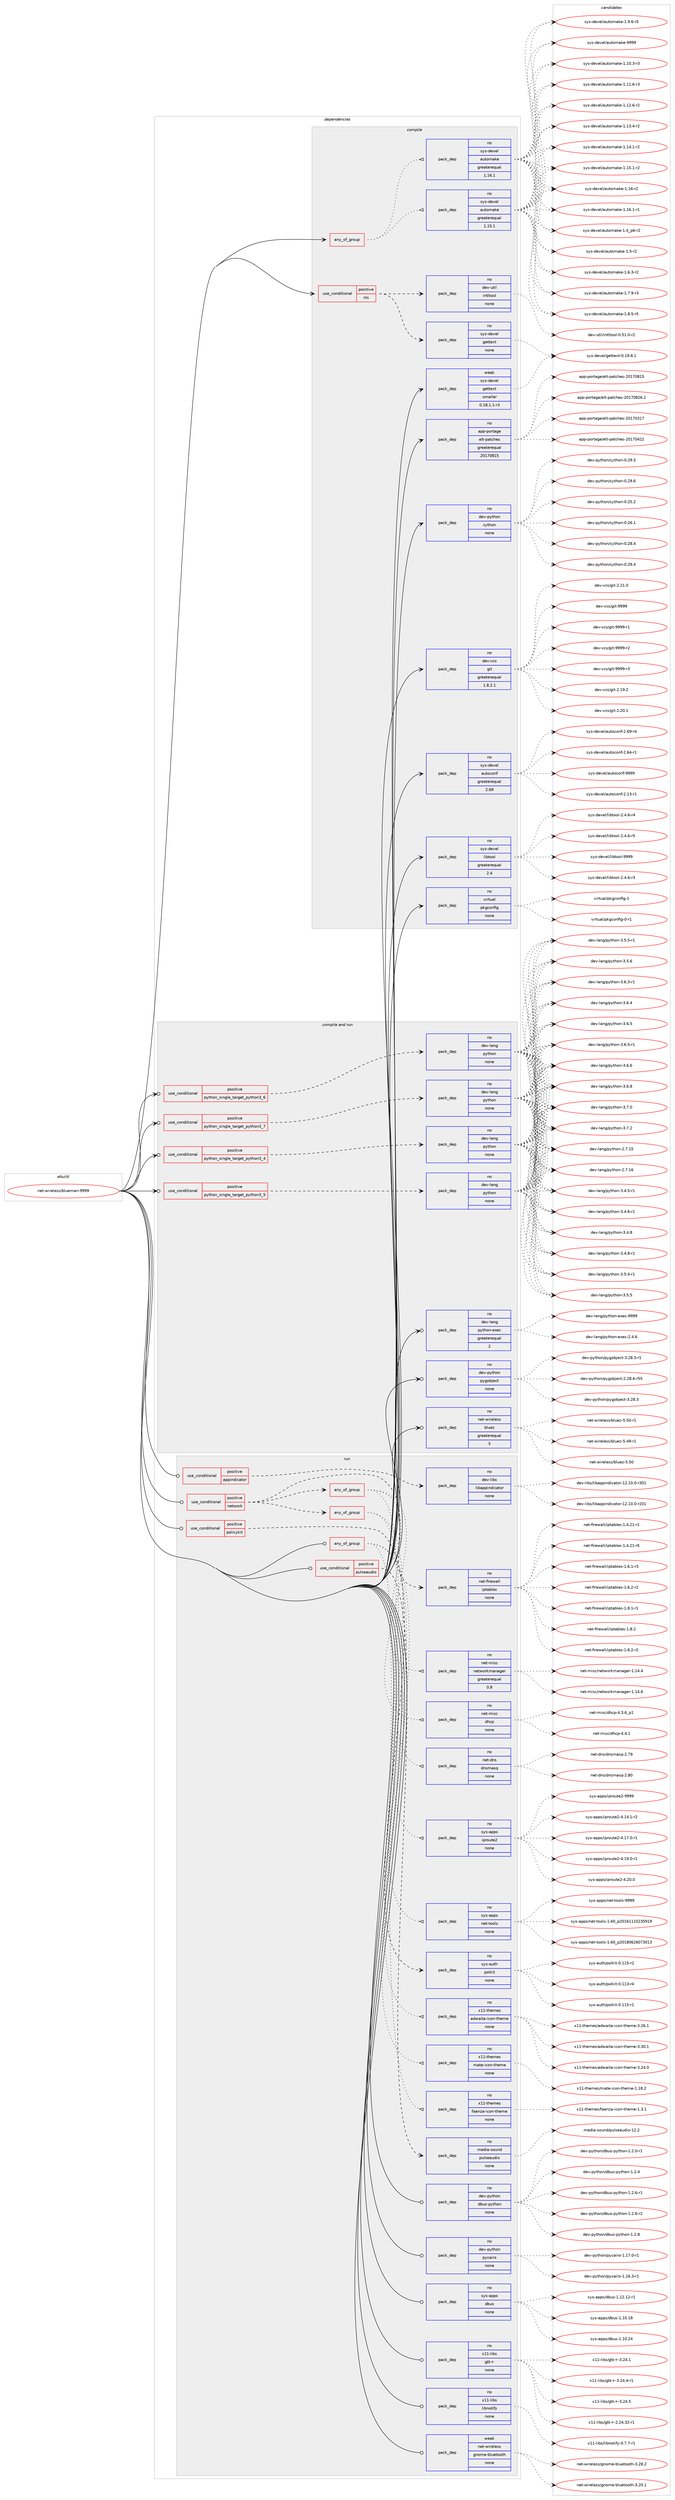 digraph prolog {

# *************
# Graph options
# *************

newrank=true;
concentrate=true;
compound=true;
graph [rankdir=LR,fontname=Helvetica,fontsize=10,ranksep=1.5];#, ranksep=2.5, nodesep=0.2];
edge  [arrowhead=vee];
node  [fontname=Helvetica,fontsize=10];

# **********
# The ebuild
# **********

subgraph cluster_leftcol {
color=gray;
rank=same;
label=<<i>ebuild</i>>;
id [label="net-wireless/blueman-9999", color=red, width=4, href="../net-wireless/blueman-9999.svg"];
}

# ****************
# The dependencies
# ****************

subgraph cluster_midcol {
color=gray;
label=<<i>dependencies</i>>;
subgraph cluster_compile {
fillcolor="#eeeeee";
style=filled;
label=<<i>compile</i>>;
subgraph any26648 {
dependency1679705 [label=<<TABLE BORDER="0" CELLBORDER="1" CELLSPACING="0" CELLPADDING="4"><TR><TD CELLPADDING="10">any_of_group</TD></TR></TABLE>>, shape=none, color=red];subgraph pack1201093 {
dependency1679706 [label=<<TABLE BORDER="0" CELLBORDER="1" CELLSPACING="0" CELLPADDING="4" WIDTH="220"><TR><TD ROWSPAN="6" CELLPADDING="30">pack_dep</TD></TR><TR><TD WIDTH="110">no</TD></TR><TR><TD>sys-devel</TD></TR><TR><TD>automake</TD></TR><TR><TD>greaterequal</TD></TR><TR><TD>1.16.1</TD></TR></TABLE>>, shape=none, color=blue];
}
dependency1679705:e -> dependency1679706:w [weight=20,style="dotted",arrowhead="oinv"];
subgraph pack1201094 {
dependency1679707 [label=<<TABLE BORDER="0" CELLBORDER="1" CELLSPACING="0" CELLPADDING="4" WIDTH="220"><TR><TD ROWSPAN="6" CELLPADDING="30">pack_dep</TD></TR><TR><TD WIDTH="110">no</TD></TR><TR><TD>sys-devel</TD></TR><TR><TD>automake</TD></TR><TR><TD>greaterequal</TD></TR><TR><TD>1.15.1</TD></TR></TABLE>>, shape=none, color=blue];
}
dependency1679705:e -> dependency1679707:w [weight=20,style="dotted",arrowhead="oinv"];
}
id:e -> dependency1679705:w [weight=20,style="solid",arrowhead="vee"];
subgraph cond451125 {
dependency1679708 [label=<<TABLE BORDER="0" CELLBORDER="1" CELLSPACING="0" CELLPADDING="4"><TR><TD ROWSPAN="3" CELLPADDING="10">use_conditional</TD></TR><TR><TD>positive</TD></TR><TR><TD>nls</TD></TR></TABLE>>, shape=none, color=red];
subgraph pack1201095 {
dependency1679709 [label=<<TABLE BORDER="0" CELLBORDER="1" CELLSPACING="0" CELLPADDING="4" WIDTH="220"><TR><TD ROWSPAN="6" CELLPADDING="30">pack_dep</TD></TR><TR><TD WIDTH="110">no</TD></TR><TR><TD>dev-util</TD></TR><TR><TD>intltool</TD></TR><TR><TD>none</TD></TR><TR><TD></TD></TR></TABLE>>, shape=none, color=blue];
}
dependency1679708:e -> dependency1679709:w [weight=20,style="dashed",arrowhead="vee"];
subgraph pack1201096 {
dependency1679710 [label=<<TABLE BORDER="0" CELLBORDER="1" CELLSPACING="0" CELLPADDING="4" WIDTH="220"><TR><TD ROWSPAN="6" CELLPADDING="30">pack_dep</TD></TR><TR><TD WIDTH="110">no</TD></TR><TR><TD>sys-devel</TD></TR><TR><TD>gettext</TD></TR><TR><TD>none</TD></TR><TR><TD></TD></TR></TABLE>>, shape=none, color=blue];
}
dependency1679708:e -> dependency1679710:w [weight=20,style="dashed",arrowhead="vee"];
}
id:e -> dependency1679708:w [weight=20,style="solid",arrowhead="vee"];
subgraph pack1201097 {
dependency1679711 [label=<<TABLE BORDER="0" CELLBORDER="1" CELLSPACING="0" CELLPADDING="4" WIDTH="220"><TR><TD ROWSPAN="6" CELLPADDING="30">pack_dep</TD></TR><TR><TD WIDTH="110">no</TD></TR><TR><TD>app-portage</TD></TR><TR><TD>elt-patches</TD></TR><TR><TD>greaterequal</TD></TR><TR><TD>20170815</TD></TR></TABLE>>, shape=none, color=blue];
}
id:e -> dependency1679711:w [weight=20,style="solid",arrowhead="vee"];
subgraph pack1201098 {
dependency1679712 [label=<<TABLE BORDER="0" CELLBORDER="1" CELLSPACING="0" CELLPADDING="4" WIDTH="220"><TR><TD ROWSPAN="6" CELLPADDING="30">pack_dep</TD></TR><TR><TD WIDTH="110">no</TD></TR><TR><TD>dev-python</TD></TR><TR><TD>cython</TD></TR><TR><TD>none</TD></TR><TR><TD></TD></TR></TABLE>>, shape=none, color=blue];
}
id:e -> dependency1679712:w [weight=20,style="solid",arrowhead="vee"];
subgraph pack1201099 {
dependency1679713 [label=<<TABLE BORDER="0" CELLBORDER="1" CELLSPACING="0" CELLPADDING="4" WIDTH="220"><TR><TD ROWSPAN="6" CELLPADDING="30">pack_dep</TD></TR><TR><TD WIDTH="110">no</TD></TR><TR><TD>dev-vcs</TD></TR><TR><TD>git</TD></TR><TR><TD>greaterequal</TD></TR><TR><TD>1.8.2.1</TD></TR></TABLE>>, shape=none, color=blue];
}
id:e -> dependency1679713:w [weight=20,style="solid",arrowhead="vee"];
subgraph pack1201100 {
dependency1679714 [label=<<TABLE BORDER="0" CELLBORDER="1" CELLSPACING="0" CELLPADDING="4" WIDTH="220"><TR><TD ROWSPAN="6" CELLPADDING="30">pack_dep</TD></TR><TR><TD WIDTH="110">no</TD></TR><TR><TD>sys-devel</TD></TR><TR><TD>autoconf</TD></TR><TR><TD>greaterequal</TD></TR><TR><TD>2.69</TD></TR></TABLE>>, shape=none, color=blue];
}
id:e -> dependency1679714:w [weight=20,style="solid",arrowhead="vee"];
subgraph pack1201101 {
dependency1679715 [label=<<TABLE BORDER="0" CELLBORDER="1" CELLSPACING="0" CELLPADDING="4" WIDTH="220"><TR><TD ROWSPAN="6" CELLPADDING="30">pack_dep</TD></TR><TR><TD WIDTH="110">no</TD></TR><TR><TD>sys-devel</TD></TR><TR><TD>libtool</TD></TR><TR><TD>greaterequal</TD></TR><TR><TD>2.4</TD></TR></TABLE>>, shape=none, color=blue];
}
id:e -> dependency1679715:w [weight=20,style="solid",arrowhead="vee"];
subgraph pack1201102 {
dependency1679716 [label=<<TABLE BORDER="0" CELLBORDER="1" CELLSPACING="0" CELLPADDING="4" WIDTH="220"><TR><TD ROWSPAN="6" CELLPADDING="30">pack_dep</TD></TR><TR><TD WIDTH="110">no</TD></TR><TR><TD>virtual</TD></TR><TR><TD>pkgconfig</TD></TR><TR><TD>none</TD></TR><TR><TD></TD></TR></TABLE>>, shape=none, color=blue];
}
id:e -> dependency1679716:w [weight=20,style="solid",arrowhead="vee"];
subgraph pack1201103 {
dependency1679717 [label=<<TABLE BORDER="0" CELLBORDER="1" CELLSPACING="0" CELLPADDING="4" WIDTH="220"><TR><TD ROWSPAN="6" CELLPADDING="30">pack_dep</TD></TR><TR><TD WIDTH="110">weak</TD></TR><TR><TD>sys-devel</TD></TR><TR><TD>gettext</TD></TR><TR><TD>smaller</TD></TR><TR><TD>0.18.1.1-r3</TD></TR></TABLE>>, shape=none, color=blue];
}
id:e -> dependency1679717:w [weight=20,style="solid",arrowhead="vee"];
}
subgraph cluster_compileandrun {
fillcolor="#eeeeee";
style=filled;
label=<<i>compile and run</i>>;
subgraph cond451126 {
dependency1679718 [label=<<TABLE BORDER="0" CELLBORDER="1" CELLSPACING="0" CELLPADDING="4"><TR><TD ROWSPAN="3" CELLPADDING="10">use_conditional</TD></TR><TR><TD>positive</TD></TR><TR><TD>python_single_target_python3_4</TD></TR></TABLE>>, shape=none, color=red];
subgraph pack1201104 {
dependency1679719 [label=<<TABLE BORDER="0" CELLBORDER="1" CELLSPACING="0" CELLPADDING="4" WIDTH="220"><TR><TD ROWSPAN="6" CELLPADDING="30">pack_dep</TD></TR><TR><TD WIDTH="110">no</TD></TR><TR><TD>dev-lang</TD></TR><TR><TD>python</TD></TR><TR><TD>none</TD></TR><TR><TD></TD></TR></TABLE>>, shape=none, color=blue];
}
dependency1679718:e -> dependency1679719:w [weight=20,style="dashed",arrowhead="vee"];
}
id:e -> dependency1679718:w [weight=20,style="solid",arrowhead="odotvee"];
subgraph cond451127 {
dependency1679720 [label=<<TABLE BORDER="0" CELLBORDER="1" CELLSPACING="0" CELLPADDING="4"><TR><TD ROWSPAN="3" CELLPADDING="10">use_conditional</TD></TR><TR><TD>positive</TD></TR><TR><TD>python_single_target_python3_5</TD></TR></TABLE>>, shape=none, color=red];
subgraph pack1201105 {
dependency1679721 [label=<<TABLE BORDER="0" CELLBORDER="1" CELLSPACING="0" CELLPADDING="4" WIDTH="220"><TR><TD ROWSPAN="6" CELLPADDING="30">pack_dep</TD></TR><TR><TD WIDTH="110">no</TD></TR><TR><TD>dev-lang</TD></TR><TR><TD>python</TD></TR><TR><TD>none</TD></TR><TR><TD></TD></TR></TABLE>>, shape=none, color=blue];
}
dependency1679720:e -> dependency1679721:w [weight=20,style="dashed",arrowhead="vee"];
}
id:e -> dependency1679720:w [weight=20,style="solid",arrowhead="odotvee"];
subgraph cond451128 {
dependency1679722 [label=<<TABLE BORDER="0" CELLBORDER="1" CELLSPACING="0" CELLPADDING="4"><TR><TD ROWSPAN="3" CELLPADDING="10">use_conditional</TD></TR><TR><TD>positive</TD></TR><TR><TD>python_single_target_python3_6</TD></TR></TABLE>>, shape=none, color=red];
subgraph pack1201106 {
dependency1679723 [label=<<TABLE BORDER="0" CELLBORDER="1" CELLSPACING="0" CELLPADDING="4" WIDTH="220"><TR><TD ROWSPAN="6" CELLPADDING="30">pack_dep</TD></TR><TR><TD WIDTH="110">no</TD></TR><TR><TD>dev-lang</TD></TR><TR><TD>python</TD></TR><TR><TD>none</TD></TR><TR><TD></TD></TR></TABLE>>, shape=none, color=blue];
}
dependency1679722:e -> dependency1679723:w [weight=20,style="dashed",arrowhead="vee"];
}
id:e -> dependency1679722:w [weight=20,style="solid",arrowhead="odotvee"];
subgraph cond451129 {
dependency1679724 [label=<<TABLE BORDER="0" CELLBORDER="1" CELLSPACING="0" CELLPADDING="4"><TR><TD ROWSPAN="3" CELLPADDING="10">use_conditional</TD></TR><TR><TD>positive</TD></TR><TR><TD>python_single_target_python3_7</TD></TR></TABLE>>, shape=none, color=red];
subgraph pack1201107 {
dependency1679725 [label=<<TABLE BORDER="0" CELLBORDER="1" CELLSPACING="0" CELLPADDING="4" WIDTH="220"><TR><TD ROWSPAN="6" CELLPADDING="30">pack_dep</TD></TR><TR><TD WIDTH="110">no</TD></TR><TR><TD>dev-lang</TD></TR><TR><TD>python</TD></TR><TR><TD>none</TD></TR><TR><TD></TD></TR></TABLE>>, shape=none, color=blue];
}
dependency1679724:e -> dependency1679725:w [weight=20,style="dashed",arrowhead="vee"];
}
id:e -> dependency1679724:w [weight=20,style="solid",arrowhead="odotvee"];
subgraph pack1201108 {
dependency1679726 [label=<<TABLE BORDER="0" CELLBORDER="1" CELLSPACING="0" CELLPADDING="4" WIDTH="220"><TR><TD ROWSPAN="6" CELLPADDING="30">pack_dep</TD></TR><TR><TD WIDTH="110">no</TD></TR><TR><TD>dev-lang</TD></TR><TR><TD>python-exec</TD></TR><TR><TD>greaterequal</TD></TR><TR><TD>2</TD></TR></TABLE>>, shape=none, color=blue];
}
id:e -> dependency1679726:w [weight=20,style="solid",arrowhead="odotvee"];
subgraph pack1201109 {
dependency1679727 [label=<<TABLE BORDER="0" CELLBORDER="1" CELLSPACING="0" CELLPADDING="4" WIDTH="220"><TR><TD ROWSPAN="6" CELLPADDING="30">pack_dep</TD></TR><TR><TD WIDTH="110">no</TD></TR><TR><TD>dev-python</TD></TR><TR><TD>pygobject</TD></TR><TR><TD>none</TD></TR><TR><TD></TD></TR></TABLE>>, shape=none, color=blue];
}
id:e -> dependency1679727:w [weight=20,style="solid",arrowhead="odotvee"];
subgraph pack1201110 {
dependency1679728 [label=<<TABLE BORDER="0" CELLBORDER="1" CELLSPACING="0" CELLPADDING="4" WIDTH="220"><TR><TD ROWSPAN="6" CELLPADDING="30">pack_dep</TD></TR><TR><TD WIDTH="110">no</TD></TR><TR><TD>net-wireless</TD></TR><TR><TD>bluez</TD></TR><TR><TD>greaterequal</TD></TR><TR><TD>5</TD></TR></TABLE>>, shape=none, color=blue];
}
id:e -> dependency1679728:w [weight=20,style="solid",arrowhead="odotvee"];
}
subgraph cluster_run {
fillcolor="#eeeeee";
style=filled;
label=<<i>run</i>>;
subgraph any26649 {
dependency1679729 [label=<<TABLE BORDER="0" CELLBORDER="1" CELLSPACING="0" CELLPADDING="4"><TR><TD CELLPADDING="10">any_of_group</TD></TR></TABLE>>, shape=none, color=red];subgraph pack1201111 {
dependency1679730 [label=<<TABLE BORDER="0" CELLBORDER="1" CELLSPACING="0" CELLPADDING="4" WIDTH="220"><TR><TD ROWSPAN="6" CELLPADDING="30">pack_dep</TD></TR><TR><TD WIDTH="110">no</TD></TR><TR><TD>x11-themes</TD></TR><TR><TD>adwaita-icon-theme</TD></TR><TR><TD>none</TD></TR><TR><TD></TD></TR></TABLE>>, shape=none, color=blue];
}
dependency1679729:e -> dependency1679730:w [weight=20,style="dotted",arrowhead="oinv"];
subgraph pack1201112 {
dependency1679731 [label=<<TABLE BORDER="0" CELLBORDER="1" CELLSPACING="0" CELLPADDING="4" WIDTH="220"><TR><TD ROWSPAN="6" CELLPADDING="30">pack_dep</TD></TR><TR><TD WIDTH="110">no</TD></TR><TR><TD>x11-themes</TD></TR><TR><TD>faenza-icon-theme</TD></TR><TR><TD>none</TD></TR><TR><TD></TD></TR></TABLE>>, shape=none, color=blue];
}
dependency1679729:e -> dependency1679731:w [weight=20,style="dotted",arrowhead="oinv"];
subgraph pack1201113 {
dependency1679732 [label=<<TABLE BORDER="0" CELLBORDER="1" CELLSPACING="0" CELLPADDING="4" WIDTH="220"><TR><TD ROWSPAN="6" CELLPADDING="30">pack_dep</TD></TR><TR><TD WIDTH="110">no</TD></TR><TR><TD>x11-themes</TD></TR><TR><TD>mate-icon-theme</TD></TR><TR><TD>none</TD></TR><TR><TD></TD></TR></TABLE>>, shape=none, color=blue];
}
dependency1679729:e -> dependency1679732:w [weight=20,style="dotted",arrowhead="oinv"];
}
id:e -> dependency1679729:w [weight=20,style="solid",arrowhead="odot"];
subgraph cond451130 {
dependency1679733 [label=<<TABLE BORDER="0" CELLBORDER="1" CELLSPACING="0" CELLPADDING="4"><TR><TD ROWSPAN="3" CELLPADDING="10">use_conditional</TD></TR><TR><TD>positive</TD></TR><TR><TD>appindicator</TD></TR></TABLE>>, shape=none, color=red];
subgraph pack1201114 {
dependency1679734 [label=<<TABLE BORDER="0" CELLBORDER="1" CELLSPACING="0" CELLPADDING="4" WIDTH="220"><TR><TD ROWSPAN="6" CELLPADDING="30">pack_dep</TD></TR><TR><TD WIDTH="110">no</TD></TR><TR><TD>dev-libs</TD></TR><TR><TD>libappindicator</TD></TR><TR><TD>none</TD></TR><TR><TD></TD></TR></TABLE>>, shape=none, color=blue];
}
dependency1679733:e -> dependency1679734:w [weight=20,style="dashed",arrowhead="vee"];
}
id:e -> dependency1679733:w [weight=20,style="solid",arrowhead="odot"];
subgraph cond451131 {
dependency1679735 [label=<<TABLE BORDER="0" CELLBORDER="1" CELLSPACING="0" CELLPADDING="4"><TR><TD ROWSPAN="3" CELLPADDING="10">use_conditional</TD></TR><TR><TD>positive</TD></TR><TR><TD>network</TD></TR></TABLE>>, shape=none, color=red];
subgraph pack1201115 {
dependency1679736 [label=<<TABLE BORDER="0" CELLBORDER="1" CELLSPACING="0" CELLPADDING="4" WIDTH="220"><TR><TD ROWSPAN="6" CELLPADDING="30">pack_dep</TD></TR><TR><TD WIDTH="110">no</TD></TR><TR><TD>net-firewall</TD></TR><TR><TD>iptables</TD></TR><TR><TD>none</TD></TR><TR><TD></TD></TR></TABLE>>, shape=none, color=blue];
}
dependency1679735:e -> dependency1679736:w [weight=20,style="dashed",arrowhead="vee"];
subgraph any26650 {
dependency1679737 [label=<<TABLE BORDER="0" CELLBORDER="1" CELLSPACING="0" CELLPADDING="4"><TR><TD CELLPADDING="10">any_of_group</TD></TR></TABLE>>, shape=none, color=red];subgraph pack1201116 {
dependency1679738 [label=<<TABLE BORDER="0" CELLBORDER="1" CELLSPACING="0" CELLPADDING="4" WIDTH="220"><TR><TD ROWSPAN="6" CELLPADDING="30">pack_dep</TD></TR><TR><TD WIDTH="110">no</TD></TR><TR><TD>sys-apps</TD></TR><TR><TD>net-tools</TD></TR><TR><TD>none</TD></TR><TR><TD></TD></TR></TABLE>>, shape=none, color=blue];
}
dependency1679737:e -> dependency1679738:w [weight=20,style="dotted",arrowhead="oinv"];
subgraph pack1201117 {
dependency1679739 [label=<<TABLE BORDER="0" CELLBORDER="1" CELLSPACING="0" CELLPADDING="4" WIDTH="220"><TR><TD ROWSPAN="6" CELLPADDING="30">pack_dep</TD></TR><TR><TD WIDTH="110">no</TD></TR><TR><TD>sys-apps</TD></TR><TR><TD>iproute2</TD></TR><TR><TD>none</TD></TR><TR><TD></TD></TR></TABLE>>, shape=none, color=blue];
}
dependency1679737:e -> dependency1679739:w [weight=20,style="dotted",arrowhead="oinv"];
}
dependency1679735:e -> dependency1679737:w [weight=20,style="dashed",arrowhead="vee"];
subgraph any26651 {
dependency1679740 [label=<<TABLE BORDER="0" CELLBORDER="1" CELLSPACING="0" CELLPADDING="4"><TR><TD CELLPADDING="10">any_of_group</TD></TR></TABLE>>, shape=none, color=red];subgraph pack1201118 {
dependency1679741 [label=<<TABLE BORDER="0" CELLBORDER="1" CELLSPACING="0" CELLPADDING="4" WIDTH="220"><TR><TD ROWSPAN="6" CELLPADDING="30">pack_dep</TD></TR><TR><TD WIDTH="110">no</TD></TR><TR><TD>net-dns</TD></TR><TR><TD>dnsmasq</TD></TR><TR><TD>none</TD></TR><TR><TD></TD></TR></TABLE>>, shape=none, color=blue];
}
dependency1679740:e -> dependency1679741:w [weight=20,style="dotted",arrowhead="oinv"];
subgraph pack1201119 {
dependency1679742 [label=<<TABLE BORDER="0" CELLBORDER="1" CELLSPACING="0" CELLPADDING="4" WIDTH="220"><TR><TD ROWSPAN="6" CELLPADDING="30">pack_dep</TD></TR><TR><TD WIDTH="110">no</TD></TR><TR><TD>net-misc</TD></TR><TR><TD>dhcp</TD></TR><TR><TD>none</TD></TR><TR><TD></TD></TR></TABLE>>, shape=none, color=blue];
}
dependency1679740:e -> dependency1679742:w [weight=20,style="dotted",arrowhead="oinv"];
subgraph pack1201120 {
dependency1679743 [label=<<TABLE BORDER="0" CELLBORDER="1" CELLSPACING="0" CELLPADDING="4" WIDTH="220"><TR><TD ROWSPAN="6" CELLPADDING="30">pack_dep</TD></TR><TR><TD WIDTH="110">no</TD></TR><TR><TD>net-misc</TD></TR><TR><TD>networkmanager</TD></TR><TR><TD>greaterequal</TD></TR><TR><TD>0.8</TD></TR></TABLE>>, shape=none, color=blue];
}
dependency1679740:e -> dependency1679743:w [weight=20,style="dotted",arrowhead="oinv"];
}
dependency1679735:e -> dependency1679740:w [weight=20,style="dashed",arrowhead="vee"];
}
id:e -> dependency1679735:w [weight=20,style="solid",arrowhead="odot"];
subgraph cond451132 {
dependency1679744 [label=<<TABLE BORDER="0" CELLBORDER="1" CELLSPACING="0" CELLPADDING="4"><TR><TD ROWSPAN="3" CELLPADDING="10">use_conditional</TD></TR><TR><TD>positive</TD></TR><TR><TD>policykit</TD></TR></TABLE>>, shape=none, color=red];
subgraph pack1201121 {
dependency1679745 [label=<<TABLE BORDER="0" CELLBORDER="1" CELLSPACING="0" CELLPADDING="4" WIDTH="220"><TR><TD ROWSPAN="6" CELLPADDING="30">pack_dep</TD></TR><TR><TD WIDTH="110">no</TD></TR><TR><TD>sys-auth</TD></TR><TR><TD>polkit</TD></TR><TR><TD>none</TD></TR><TR><TD></TD></TR></TABLE>>, shape=none, color=blue];
}
dependency1679744:e -> dependency1679745:w [weight=20,style="dashed",arrowhead="vee"];
}
id:e -> dependency1679744:w [weight=20,style="solid",arrowhead="odot"];
subgraph cond451133 {
dependency1679746 [label=<<TABLE BORDER="0" CELLBORDER="1" CELLSPACING="0" CELLPADDING="4"><TR><TD ROWSPAN="3" CELLPADDING="10">use_conditional</TD></TR><TR><TD>positive</TD></TR><TR><TD>pulseaudio</TD></TR></TABLE>>, shape=none, color=red];
subgraph pack1201122 {
dependency1679747 [label=<<TABLE BORDER="0" CELLBORDER="1" CELLSPACING="0" CELLPADDING="4" WIDTH="220"><TR><TD ROWSPAN="6" CELLPADDING="30">pack_dep</TD></TR><TR><TD WIDTH="110">no</TD></TR><TR><TD>media-sound</TD></TR><TR><TD>pulseaudio</TD></TR><TR><TD>none</TD></TR><TR><TD></TD></TR></TABLE>>, shape=none, color=blue];
}
dependency1679746:e -> dependency1679747:w [weight=20,style="dashed",arrowhead="vee"];
}
id:e -> dependency1679746:w [weight=20,style="solid",arrowhead="odot"];
subgraph pack1201123 {
dependency1679748 [label=<<TABLE BORDER="0" CELLBORDER="1" CELLSPACING="0" CELLPADDING="4" WIDTH="220"><TR><TD ROWSPAN="6" CELLPADDING="30">pack_dep</TD></TR><TR><TD WIDTH="110">no</TD></TR><TR><TD>dev-python</TD></TR><TR><TD>dbus-python</TD></TR><TR><TD>none</TD></TR><TR><TD></TD></TR></TABLE>>, shape=none, color=blue];
}
id:e -> dependency1679748:w [weight=20,style="solid",arrowhead="odot"];
subgraph pack1201124 {
dependency1679749 [label=<<TABLE BORDER="0" CELLBORDER="1" CELLSPACING="0" CELLPADDING="4" WIDTH="220"><TR><TD ROWSPAN="6" CELLPADDING="30">pack_dep</TD></TR><TR><TD WIDTH="110">no</TD></TR><TR><TD>dev-python</TD></TR><TR><TD>pycairo</TD></TR><TR><TD>none</TD></TR><TR><TD></TD></TR></TABLE>>, shape=none, color=blue];
}
id:e -> dependency1679749:w [weight=20,style="solid",arrowhead="odot"];
subgraph pack1201125 {
dependency1679750 [label=<<TABLE BORDER="0" CELLBORDER="1" CELLSPACING="0" CELLPADDING="4" WIDTH="220"><TR><TD ROWSPAN="6" CELLPADDING="30">pack_dep</TD></TR><TR><TD WIDTH="110">no</TD></TR><TR><TD>sys-apps</TD></TR><TR><TD>dbus</TD></TR><TR><TD>none</TD></TR><TR><TD></TD></TR></TABLE>>, shape=none, color=blue];
}
id:e -> dependency1679750:w [weight=20,style="solid",arrowhead="odot"];
subgraph pack1201126 {
dependency1679751 [label=<<TABLE BORDER="0" CELLBORDER="1" CELLSPACING="0" CELLPADDING="4" WIDTH="220"><TR><TD ROWSPAN="6" CELLPADDING="30">pack_dep</TD></TR><TR><TD WIDTH="110">no</TD></TR><TR><TD>x11-libs</TD></TR><TR><TD>gtk+</TD></TR><TR><TD>none</TD></TR><TR><TD></TD></TR></TABLE>>, shape=none, color=blue];
}
id:e -> dependency1679751:w [weight=20,style="solid",arrowhead="odot"];
subgraph pack1201127 {
dependency1679752 [label=<<TABLE BORDER="0" CELLBORDER="1" CELLSPACING="0" CELLPADDING="4" WIDTH="220"><TR><TD ROWSPAN="6" CELLPADDING="30">pack_dep</TD></TR><TR><TD WIDTH="110">no</TD></TR><TR><TD>x11-libs</TD></TR><TR><TD>libnotify</TD></TR><TR><TD>none</TD></TR><TR><TD></TD></TR></TABLE>>, shape=none, color=blue];
}
id:e -> dependency1679752:w [weight=20,style="solid",arrowhead="odot"];
subgraph pack1201128 {
dependency1679753 [label=<<TABLE BORDER="0" CELLBORDER="1" CELLSPACING="0" CELLPADDING="4" WIDTH="220"><TR><TD ROWSPAN="6" CELLPADDING="30">pack_dep</TD></TR><TR><TD WIDTH="110">weak</TD></TR><TR><TD>net-wireless</TD></TR><TR><TD>gnome-bluetooth</TD></TR><TR><TD>none</TD></TR><TR><TD></TD></TR></TABLE>>, shape=none, color=blue];
}
id:e -> dependency1679753:w [weight=20,style="solid",arrowhead="odot"];
}
}

# **************
# The candidates
# **************

subgraph cluster_choices {
rank=same;
color=gray;
label=<<i>candidates</i>>;

subgraph choice1201093 {
color=black;
nodesep=1;
choice11512111545100101118101108479711711611110997107101454946494846514511451 [label="sys-devel/automake-1.10.3-r3", color=red, width=4,href="../sys-devel/automake-1.10.3-r3.svg"];
choice11512111545100101118101108479711711611110997107101454946494946544511451 [label="sys-devel/automake-1.11.6-r3", color=red, width=4,href="../sys-devel/automake-1.11.6-r3.svg"];
choice11512111545100101118101108479711711611110997107101454946495046544511450 [label="sys-devel/automake-1.12.6-r2", color=red, width=4,href="../sys-devel/automake-1.12.6-r2.svg"];
choice11512111545100101118101108479711711611110997107101454946495146524511450 [label="sys-devel/automake-1.13.4-r2", color=red, width=4,href="../sys-devel/automake-1.13.4-r2.svg"];
choice11512111545100101118101108479711711611110997107101454946495246494511450 [label="sys-devel/automake-1.14.1-r2", color=red, width=4,href="../sys-devel/automake-1.14.1-r2.svg"];
choice11512111545100101118101108479711711611110997107101454946495346494511450 [label="sys-devel/automake-1.15.1-r2", color=red, width=4,href="../sys-devel/automake-1.15.1-r2.svg"];
choice1151211154510010111810110847971171161111099710710145494649544511450 [label="sys-devel/automake-1.16-r2", color=red, width=4,href="../sys-devel/automake-1.16-r2.svg"];
choice11512111545100101118101108479711711611110997107101454946495446494511449 [label="sys-devel/automake-1.16.1-r1", color=red, width=4,href="../sys-devel/automake-1.16.1-r1.svg"];
choice115121115451001011181011084797117116111109971071014549465295112544511450 [label="sys-devel/automake-1.4_p6-r2", color=red, width=4,href="../sys-devel/automake-1.4_p6-r2.svg"];
choice11512111545100101118101108479711711611110997107101454946534511450 [label="sys-devel/automake-1.5-r2", color=red, width=4,href="../sys-devel/automake-1.5-r2.svg"];
choice115121115451001011181011084797117116111109971071014549465446514511450 [label="sys-devel/automake-1.6.3-r2", color=red, width=4,href="../sys-devel/automake-1.6.3-r2.svg"];
choice115121115451001011181011084797117116111109971071014549465546574511451 [label="sys-devel/automake-1.7.9-r3", color=red, width=4,href="../sys-devel/automake-1.7.9-r3.svg"];
choice115121115451001011181011084797117116111109971071014549465646534511453 [label="sys-devel/automake-1.8.5-r5", color=red, width=4,href="../sys-devel/automake-1.8.5-r5.svg"];
choice115121115451001011181011084797117116111109971071014549465746544511453 [label="sys-devel/automake-1.9.6-r5", color=red, width=4,href="../sys-devel/automake-1.9.6-r5.svg"];
choice115121115451001011181011084797117116111109971071014557575757 [label="sys-devel/automake-9999", color=red, width=4,href="../sys-devel/automake-9999.svg"];
dependency1679706:e -> choice11512111545100101118101108479711711611110997107101454946494846514511451:w [style=dotted,weight="100"];
dependency1679706:e -> choice11512111545100101118101108479711711611110997107101454946494946544511451:w [style=dotted,weight="100"];
dependency1679706:e -> choice11512111545100101118101108479711711611110997107101454946495046544511450:w [style=dotted,weight="100"];
dependency1679706:e -> choice11512111545100101118101108479711711611110997107101454946495146524511450:w [style=dotted,weight="100"];
dependency1679706:e -> choice11512111545100101118101108479711711611110997107101454946495246494511450:w [style=dotted,weight="100"];
dependency1679706:e -> choice11512111545100101118101108479711711611110997107101454946495346494511450:w [style=dotted,weight="100"];
dependency1679706:e -> choice1151211154510010111810110847971171161111099710710145494649544511450:w [style=dotted,weight="100"];
dependency1679706:e -> choice11512111545100101118101108479711711611110997107101454946495446494511449:w [style=dotted,weight="100"];
dependency1679706:e -> choice115121115451001011181011084797117116111109971071014549465295112544511450:w [style=dotted,weight="100"];
dependency1679706:e -> choice11512111545100101118101108479711711611110997107101454946534511450:w [style=dotted,weight="100"];
dependency1679706:e -> choice115121115451001011181011084797117116111109971071014549465446514511450:w [style=dotted,weight="100"];
dependency1679706:e -> choice115121115451001011181011084797117116111109971071014549465546574511451:w [style=dotted,weight="100"];
dependency1679706:e -> choice115121115451001011181011084797117116111109971071014549465646534511453:w [style=dotted,weight="100"];
dependency1679706:e -> choice115121115451001011181011084797117116111109971071014549465746544511453:w [style=dotted,weight="100"];
dependency1679706:e -> choice115121115451001011181011084797117116111109971071014557575757:w [style=dotted,weight="100"];
}
subgraph choice1201094 {
color=black;
nodesep=1;
choice11512111545100101118101108479711711611110997107101454946494846514511451 [label="sys-devel/automake-1.10.3-r3", color=red, width=4,href="../sys-devel/automake-1.10.3-r3.svg"];
choice11512111545100101118101108479711711611110997107101454946494946544511451 [label="sys-devel/automake-1.11.6-r3", color=red, width=4,href="../sys-devel/automake-1.11.6-r3.svg"];
choice11512111545100101118101108479711711611110997107101454946495046544511450 [label="sys-devel/automake-1.12.6-r2", color=red, width=4,href="../sys-devel/automake-1.12.6-r2.svg"];
choice11512111545100101118101108479711711611110997107101454946495146524511450 [label="sys-devel/automake-1.13.4-r2", color=red, width=4,href="../sys-devel/automake-1.13.4-r2.svg"];
choice11512111545100101118101108479711711611110997107101454946495246494511450 [label="sys-devel/automake-1.14.1-r2", color=red, width=4,href="../sys-devel/automake-1.14.1-r2.svg"];
choice11512111545100101118101108479711711611110997107101454946495346494511450 [label="sys-devel/automake-1.15.1-r2", color=red, width=4,href="../sys-devel/automake-1.15.1-r2.svg"];
choice1151211154510010111810110847971171161111099710710145494649544511450 [label="sys-devel/automake-1.16-r2", color=red, width=4,href="../sys-devel/automake-1.16-r2.svg"];
choice11512111545100101118101108479711711611110997107101454946495446494511449 [label="sys-devel/automake-1.16.1-r1", color=red, width=4,href="../sys-devel/automake-1.16.1-r1.svg"];
choice115121115451001011181011084797117116111109971071014549465295112544511450 [label="sys-devel/automake-1.4_p6-r2", color=red, width=4,href="../sys-devel/automake-1.4_p6-r2.svg"];
choice11512111545100101118101108479711711611110997107101454946534511450 [label="sys-devel/automake-1.5-r2", color=red, width=4,href="../sys-devel/automake-1.5-r2.svg"];
choice115121115451001011181011084797117116111109971071014549465446514511450 [label="sys-devel/automake-1.6.3-r2", color=red, width=4,href="../sys-devel/automake-1.6.3-r2.svg"];
choice115121115451001011181011084797117116111109971071014549465546574511451 [label="sys-devel/automake-1.7.9-r3", color=red, width=4,href="../sys-devel/automake-1.7.9-r3.svg"];
choice115121115451001011181011084797117116111109971071014549465646534511453 [label="sys-devel/automake-1.8.5-r5", color=red, width=4,href="../sys-devel/automake-1.8.5-r5.svg"];
choice115121115451001011181011084797117116111109971071014549465746544511453 [label="sys-devel/automake-1.9.6-r5", color=red, width=4,href="../sys-devel/automake-1.9.6-r5.svg"];
choice115121115451001011181011084797117116111109971071014557575757 [label="sys-devel/automake-9999", color=red, width=4,href="../sys-devel/automake-9999.svg"];
dependency1679707:e -> choice11512111545100101118101108479711711611110997107101454946494846514511451:w [style=dotted,weight="100"];
dependency1679707:e -> choice11512111545100101118101108479711711611110997107101454946494946544511451:w [style=dotted,weight="100"];
dependency1679707:e -> choice11512111545100101118101108479711711611110997107101454946495046544511450:w [style=dotted,weight="100"];
dependency1679707:e -> choice11512111545100101118101108479711711611110997107101454946495146524511450:w [style=dotted,weight="100"];
dependency1679707:e -> choice11512111545100101118101108479711711611110997107101454946495246494511450:w [style=dotted,weight="100"];
dependency1679707:e -> choice11512111545100101118101108479711711611110997107101454946495346494511450:w [style=dotted,weight="100"];
dependency1679707:e -> choice1151211154510010111810110847971171161111099710710145494649544511450:w [style=dotted,weight="100"];
dependency1679707:e -> choice11512111545100101118101108479711711611110997107101454946495446494511449:w [style=dotted,weight="100"];
dependency1679707:e -> choice115121115451001011181011084797117116111109971071014549465295112544511450:w [style=dotted,weight="100"];
dependency1679707:e -> choice11512111545100101118101108479711711611110997107101454946534511450:w [style=dotted,weight="100"];
dependency1679707:e -> choice115121115451001011181011084797117116111109971071014549465446514511450:w [style=dotted,weight="100"];
dependency1679707:e -> choice115121115451001011181011084797117116111109971071014549465546574511451:w [style=dotted,weight="100"];
dependency1679707:e -> choice115121115451001011181011084797117116111109971071014549465646534511453:w [style=dotted,weight="100"];
dependency1679707:e -> choice115121115451001011181011084797117116111109971071014549465746544511453:w [style=dotted,weight="100"];
dependency1679707:e -> choice115121115451001011181011084797117116111109971071014557575757:w [style=dotted,weight="100"];
}
subgraph choice1201095 {
color=black;
nodesep=1;
choice1001011184511711610510847105110116108116111111108454846534946484511450 [label="dev-util/intltool-0.51.0-r2", color=red, width=4,href="../dev-util/intltool-0.51.0-r2.svg"];
dependency1679709:e -> choice1001011184511711610510847105110116108116111111108454846534946484511450:w [style=dotted,weight="100"];
}
subgraph choice1201096 {
color=black;
nodesep=1;
choice1151211154510010111810110847103101116116101120116454846495746564649 [label="sys-devel/gettext-0.19.8.1", color=red, width=4,href="../sys-devel/gettext-0.19.8.1.svg"];
dependency1679710:e -> choice1151211154510010111810110847103101116116101120116454846495746564649:w [style=dotted,weight="100"];
}
subgraph choice1201097 {
color=black;
nodesep=1;
choice97112112451121111141169710310147101108116451129711699104101115455048495548514955 [label="app-portage/elt-patches-20170317", color=red, width=4,href="../app-portage/elt-patches-20170317.svg"];
choice97112112451121111141169710310147101108116451129711699104101115455048495548525050 [label="app-portage/elt-patches-20170422", color=red, width=4,href="../app-portage/elt-patches-20170422.svg"];
choice97112112451121111141169710310147101108116451129711699104101115455048495548564953 [label="app-portage/elt-patches-20170815", color=red, width=4,href="../app-portage/elt-patches-20170815.svg"];
choice971121124511211111411697103101471011081164511297116991041011154550484955485650544649 [label="app-portage/elt-patches-20170826.1", color=red, width=4,href="../app-portage/elt-patches-20170826.1.svg"];
dependency1679711:e -> choice97112112451121111141169710310147101108116451129711699104101115455048495548514955:w [style=dotted,weight="100"];
dependency1679711:e -> choice97112112451121111141169710310147101108116451129711699104101115455048495548525050:w [style=dotted,weight="100"];
dependency1679711:e -> choice97112112451121111141169710310147101108116451129711699104101115455048495548564953:w [style=dotted,weight="100"];
dependency1679711:e -> choice971121124511211111411697103101471011081164511297116991041011154550484955485650544649:w [style=dotted,weight="100"];
}
subgraph choice1201098 {
color=black;
nodesep=1;
choice10010111845112121116104111110479912111610411111045484650534650 [label="dev-python/cython-0.25.2", color=red, width=4,href="../dev-python/cython-0.25.2.svg"];
choice10010111845112121116104111110479912111610411111045484650544649 [label="dev-python/cython-0.26.1", color=red, width=4,href="../dev-python/cython-0.26.1.svg"];
choice10010111845112121116104111110479912111610411111045484650564652 [label="dev-python/cython-0.28.4", color=red, width=4,href="../dev-python/cython-0.28.4.svg"];
choice10010111845112121116104111110479912111610411111045484650574652 [label="dev-python/cython-0.29.4", color=red, width=4,href="../dev-python/cython-0.29.4.svg"];
choice10010111845112121116104111110479912111610411111045484650574653 [label="dev-python/cython-0.29.5", color=red, width=4,href="../dev-python/cython-0.29.5.svg"];
choice10010111845112121116104111110479912111610411111045484650574654 [label="dev-python/cython-0.29.6", color=red, width=4,href="../dev-python/cython-0.29.6.svg"];
dependency1679712:e -> choice10010111845112121116104111110479912111610411111045484650534650:w [style=dotted,weight="100"];
dependency1679712:e -> choice10010111845112121116104111110479912111610411111045484650544649:w [style=dotted,weight="100"];
dependency1679712:e -> choice10010111845112121116104111110479912111610411111045484650564652:w [style=dotted,weight="100"];
dependency1679712:e -> choice10010111845112121116104111110479912111610411111045484650574652:w [style=dotted,weight="100"];
dependency1679712:e -> choice10010111845112121116104111110479912111610411111045484650574653:w [style=dotted,weight="100"];
dependency1679712:e -> choice10010111845112121116104111110479912111610411111045484650574654:w [style=dotted,weight="100"];
}
subgraph choice1201099 {
color=black;
nodesep=1;
choice10010111845118991154710310511645504649574650 [label="dev-vcs/git-2.19.2", color=red, width=4,href="../dev-vcs/git-2.19.2.svg"];
choice10010111845118991154710310511645504650484649 [label="dev-vcs/git-2.20.1", color=red, width=4,href="../dev-vcs/git-2.20.1.svg"];
choice10010111845118991154710310511645504650494648 [label="dev-vcs/git-2.21.0", color=red, width=4,href="../dev-vcs/git-2.21.0.svg"];
choice1001011184511899115471031051164557575757 [label="dev-vcs/git-9999", color=red, width=4,href="../dev-vcs/git-9999.svg"];
choice10010111845118991154710310511645575757574511449 [label="dev-vcs/git-9999-r1", color=red, width=4,href="../dev-vcs/git-9999-r1.svg"];
choice10010111845118991154710310511645575757574511450 [label="dev-vcs/git-9999-r2", color=red, width=4,href="../dev-vcs/git-9999-r2.svg"];
choice10010111845118991154710310511645575757574511451 [label="dev-vcs/git-9999-r3", color=red, width=4,href="../dev-vcs/git-9999-r3.svg"];
dependency1679713:e -> choice10010111845118991154710310511645504649574650:w [style=dotted,weight="100"];
dependency1679713:e -> choice10010111845118991154710310511645504650484649:w [style=dotted,weight="100"];
dependency1679713:e -> choice10010111845118991154710310511645504650494648:w [style=dotted,weight="100"];
dependency1679713:e -> choice1001011184511899115471031051164557575757:w [style=dotted,weight="100"];
dependency1679713:e -> choice10010111845118991154710310511645575757574511449:w [style=dotted,weight="100"];
dependency1679713:e -> choice10010111845118991154710310511645575757574511450:w [style=dotted,weight="100"];
dependency1679713:e -> choice10010111845118991154710310511645575757574511451:w [style=dotted,weight="100"];
}
subgraph choice1201100 {
color=black;
nodesep=1;
choice1151211154510010111810110847971171161119911111010245504649514511449 [label="sys-devel/autoconf-2.13-r1", color=red, width=4,href="../sys-devel/autoconf-2.13-r1.svg"];
choice1151211154510010111810110847971171161119911111010245504654524511449 [label="sys-devel/autoconf-2.64-r1", color=red, width=4,href="../sys-devel/autoconf-2.64-r1.svg"];
choice1151211154510010111810110847971171161119911111010245504654574511452 [label="sys-devel/autoconf-2.69-r4", color=red, width=4,href="../sys-devel/autoconf-2.69-r4.svg"];
choice115121115451001011181011084797117116111991111101024557575757 [label="sys-devel/autoconf-9999", color=red, width=4,href="../sys-devel/autoconf-9999.svg"];
dependency1679714:e -> choice1151211154510010111810110847971171161119911111010245504649514511449:w [style=dotted,weight="100"];
dependency1679714:e -> choice1151211154510010111810110847971171161119911111010245504654524511449:w [style=dotted,weight="100"];
dependency1679714:e -> choice1151211154510010111810110847971171161119911111010245504654574511452:w [style=dotted,weight="100"];
dependency1679714:e -> choice115121115451001011181011084797117116111991111101024557575757:w [style=dotted,weight="100"];
}
subgraph choice1201101 {
color=black;
nodesep=1;
choice1151211154510010111810110847108105981161111111084550465246544511451 [label="sys-devel/libtool-2.4.6-r3", color=red, width=4,href="../sys-devel/libtool-2.4.6-r3.svg"];
choice1151211154510010111810110847108105981161111111084550465246544511452 [label="sys-devel/libtool-2.4.6-r4", color=red, width=4,href="../sys-devel/libtool-2.4.6-r4.svg"];
choice1151211154510010111810110847108105981161111111084550465246544511453 [label="sys-devel/libtool-2.4.6-r5", color=red, width=4,href="../sys-devel/libtool-2.4.6-r5.svg"];
choice1151211154510010111810110847108105981161111111084557575757 [label="sys-devel/libtool-9999", color=red, width=4,href="../sys-devel/libtool-9999.svg"];
dependency1679715:e -> choice1151211154510010111810110847108105981161111111084550465246544511451:w [style=dotted,weight="100"];
dependency1679715:e -> choice1151211154510010111810110847108105981161111111084550465246544511452:w [style=dotted,weight="100"];
dependency1679715:e -> choice1151211154510010111810110847108105981161111111084550465246544511453:w [style=dotted,weight="100"];
dependency1679715:e -> choice1151211154510010111810110847108105981161111111084557575757:w [style=dotted,weight="100"];
}
subgraph choice1201102 {
color=black;
nodesep=1;
choice11810511411611797108471121071039911111010210510345484511449 [label="virtual/pkgconfig-0-r1", color=red, width=4,href="../virtual/pkgconfig-0-r1.svg"];
choice1181051141161179710847112107103991111101021051034549 [label="virtual/pkgconfig-1", color=red, width=4,href="../virtual/pkgconfig-1.svg"];
dependency1679716:e -> choice11810511411611797108471121071039911111010210510345484511449:w [style=dotted,weight="100"];
dependency1679716:e -> choice1181051141161179710847112107103991111101021051034549:w [style=dotted,weight="100"];
}
subgraph choice1201103 {
color=black;
nodesep=1;
choice1151211154510010111810110847103101116116101120116454846495746564649 [label="sys-devel/gettext-0.19.8.1", color=red, width=4,href="../sys-devel/gettext-0.19.8.1.svg"];
dependency1679717:e -> choice1151211154510010111810110847103101116116101120116454846495746564649:w [style=dotted,weight="100"];
}
subgraph choice1201104 {
color=black;
nodesep=1;
choice10010111845108971101034711212111610411111045504655464953 [label="dev-lang/python-2.7.15", color=red, width=4,href="../dev-lang/python-2.7.15.svg"];
choice10010111845108971101034711212111610411111045504655464954 [label="dev-lang/python-2.7.16", color=red, width=4,href="../dev-lang/python-2.7.16.svg"];
choice1001011184510897110103471121211161041111104551465246534511449 [label="dev-lang/python-3.4.5-r1", color=red, width=4,href="../dev-lang/python-3.4.5-r1.svg"];
choice1001011184510897110103471121211161041111104551465246544511449 [label="dev-lang/python-3.4.6-r1", color=red, width=4,href="../dev-lang/python-3.4.6-r1.svg"];
choice100101118451089711010347112121116104111110455146524656 [label="dev-lang/python-3.4.8", color=red, width=4,href="../dev-lang/python-3.4.8.svg"];
choice1001011184510897110103471121211161041111104551465246564511449 [label="dev-lang/python-3.4.8-r1", color=red, width=4,href="../dev-lang/python-3.4.8-r1.svg"];
choice1001011184510897110103471121211161041111104551465346524511449 [label="dev-lang/python-3.5.4-r1", color=red, width=4,href="../dev-lang/python-3.5.4-r1.svg"];
choice100101118451089711010347112121116104111110455146534653 [label="dev-lang/python-3.5.5", color=red, width=4,href="../dev-lang/python-3.5.5.svg"];
choice1001011184510897110103471121211161041111104551465346534511449 [label="dev-lang/python-3.5.5-r1", color=red, width=4,href="../dev-lang/python-3.5.5-r1.svg"];
choice100101118451089711010347112121116104111110455146534654 [label="dev-lang/python-3.5.6", color=red, width=4,href="../dev-lang/python-3.5.6.svg"];
choice1001011184510897110103471121211161041111104551465446514511449 [label="dev-lang/python-3.6.3-r1", color=red, width=4,href="../dev-lang/python-3.6.3-r1.svg"];
choice100101118451089711010347112121116104111110455146544652 [label="dev-lang/python-3.6.4", color=red, width=4,href="../dev-lang/python-3.6.4.svg"];
choice100101118451089711010347112121116104111110455146544653 [label="dev-lang/python-3.6.5", color=red, width=4,href="../dev-lang/python-3.6.5.svg"];
choice1001011184510897110103471121211161041111104551465446534511449 [label="dev-lang/python-3.6.5-r1", color=red, width=4,href="../dev-lang/python-3.6.5-r1.svg"];
choice100101118451089711010347112121116104111110455146544654 [label="dev-lang/python-3.6.6", color=red, width=4,href="../dev-lang/python-3.6.6.svg"];
choice100101118451089711010347112121116104111110455146544656 [label="dev-lang/python-3.6.8", color=red, width=4,href="../dev-lang/python-3.6.8.svg"];
choice100101118451089711010347112121116104111110455146554648 [label="dev-lang/python-3.7.0", color=red, width=4,href="../dev-lang/python-3.7.0.svg"];
choice100101118451089711010347112121116104111110455146554650 [label="dev-lang/python-3.7.2", color=red, width=4,href="../dev-lang/python-3.7.2.svg"];
dependency1679719:e -> choice10010111845108971101034711212111610411111045504655464953:w [style=dotted,weight="100"];
dependency1679719:e -> choice10010111845108971101034711212111610411111045504655464954:w [style=dotted,weight="100"];
dependency1679719:e -> choice1001011184510897110103471121211161041111104551465246534511449:w [style=dotted,weight="100"];
dependency1679719:e -> choice1001011184510897110103471121211161041111104551465246544511449:w [style=dotted,weight="100"];
dependency1679719:e -> choice100101118451089711010347112121116104111110455146524656:w [style=dotted,weight="100"];
dependency1679719:e -> choice1001011184510897110103471121211161041111104551465246564511449:w [style=dotted,weight="100"];
dependency1679719:e -> choice1001011184510897110103471121211161041111104551465346524511449:w [style=dotted,weight="100"];
dependency1679719:e -> choice100101118451089711010347112121116104111110455146534653:w [style=dotted,weight="100"];
dependency1679719:e -> choice1001011184510897110103471121211161041111104551465346534511449:w [style=dotted,weight="100"];
dependency1679719:e -> choice100101118451089711010347112121116104111110455146534654:w [style=dotted,weight="100"];
dependency1679719:e -> choice1001011184510897110103471121211161041111104551465446514511449:w [style=dotted,weight="100"];
dependency1679719:e -> choice100101118451089711010347112121116104111110455146544652:w [style=dotted,weight="100"];
dependency1679719:e -> choice100101118451089711010347112121116104111110455146544653:w [style=dotted,weight="100"];
dependency1679719:e -> choice1001011184510897110103471121211161041111104551465446534511449:w [style=dotted,weight="100"];
dependency1679719:e -> choice100101118451089711010347112121116104111110455146544654:w [style=dotted,weight="100"];
dependency1679719:e -> choice100101118451089711010347112121116104111110455146544656:w [style=dotted,weight="100"];
dependency1679719:e -> choice100101118451089711010347112121116104111110455146554648:w [style=dotted,weight="100"];
dependency1679719:e -> choice100101118451089711010347112121116104111110455146554650:w [style=dotted,weight="100"];
}
subgraph choice1201105 {
color=black;
nodesep=1;
choice10010111845108971101034711212111610411111045504655464953 [label="dev-lang/python-2.7.15", color=red, width=4,href="../dev-lang/python-2.7.15.svg"];
choice10010111845108971101034711212111610411111045504655464954 [label="dev-lang/python-2.7.16", color=red, width=4,href="../dev-lang/python-2.7.16.svg"];
choice1001011184510897110103471121211161041111104551465246534511449 [label="dev-lang/python-3.4.5-r1", color=red, width=4,href="../dev-lang/python-3.4.5-r1.svg"];
choice1001011184510897110103471121211161041111104551465246544511449 [label="dev-lang/python-3.4.6-r1", color=red, width=4,href="../dev-lang/python-3.4.6-r1.svg"];
choice100101118451089711010347112121116104111110455146524656 [label="dev-lang/python-3.4.8", color=red, width=4,href="../dev-lang/python-3.4.8.svg"];
choice1001011184510897110103471121211161041111104551465246564511449 [label="dev-lang/python-3.4.8-r1", color=red, width=4,href="../dev-lang/python-3.4.8-r1.svg"];
choice1001011184510897110103471121211161041111104551465346524511449 [label="dev-lang/python-3.5.4-r1", color=red, width=4,href="../dev-lang/python-3.5.4-r1.svg"];
choice100101118451089711010347112121116104111110455146534653 [label="dev-lang/python-3.5.5", color=red, width=4,href="../dev-lang/python-3.5.5.svg"];
choice1001011184510897110103471121211161041111104551465346534511449 [label="dev-lang/python-3.5.5-r1", color=red, width=4,href="../dev-lang/python-3.5.5-r1.svg"];
choice100101118451089711010347112121116104111110455146534654 [label="dev-lang/python-3.5.6", color=red, width=4,href="../dev-lang/python-3.5.6.svg"];
choice1001011184510897110103471121211161041111104551465446514511449 [label="dev-lang/python-3.6.3-r1", color=red, width=4,href="../dev-lang/python-3.6.3-r1.svg"];
choice100101118451089711010347112121116104111110455146544652 [label="dev-lang/python-3.6.4", color=red, width=4,href="../dev-lang/python-3.6.4.svg"];
choice100101118451089711010347112121116104111110455146544653 [label="dev-lang/python-3.6.5", color=red, width=4,href="../dev-lang/python-3.6.5.svg"];
choice1001011184510897110103471121211161041111104551465446534511449 [label="dev-lang/python-3.6.5-r1", color=red, width=4,href="../dev-lang/python-3.6.5-r1.svg"];
choice100101118451089711010347112121116104111110455146544654 [label="dev-lang/python-3.6.6", color=red, width=4,href="../dev-lang/python-3.6.6.svg"];
choice100101118451089711010347112121116104111110455146544656 [label="dev-lang/python-3.6.8", color=red, width=4,href="../dev-lang/python-3.6.8.svg"];
choice100101118451089711010347112121116104111110455146554648 [label="dev-lang/python-3.7.0", color=red, width=4,href="../dev-lang/python-3.7.0.svg"];
choice100101118451089711010347112121116104111110455146554650 [label="dev-lang/python-3.7.2", color=red, width=4,href="../dev-lang/python-3.7.2.svg"];
dependency1679721:e -> choice10010111845108971101034711212111610411111045504655464953:w [style=dotted,weight="100"];
dependency1679721:e -> choice10010111845108971101034711212111610411111045504655464954:w [style=dotted,weight="100"];
dependency1679721:e -> choice1001011184510897110103471121211161041111104551465246534511449:w [style=dotted,weight="100"];
dependency1679721:e -> choice1001011184510897110103471121211161041111104551465246544511449:w [style=dotted,weight="100"];
dependency1679721:e -> choice100101118451089711010347112121116104111110455146524656:w [style=dotted,weight="100"];
dependency1679721:e -> choice1001011184510897110103471121211161041111104551465246564511449:w [style=dotted,weight="100"];
dependency1679721:e -> choice1001011184510897110103471121211161041111104551465346524511449:w [style=dotted,weight="100"];
dependency1679721:e -> choice100101118451089711010347112121116104111110455146534653:w [style=dotted,weight="100"];
dependency1679721:e -> choice1001011184510897110103471121211161041111104551465346534511449:w [style=dotted,weight="100"];
dependency1679721:e -> choice100101118451089711010347112121116104111110455146534654:w [style=dotted,weight="100"];
dependency1679721:e -> choice1001011184510897110103471121211161041111104551465446514511449:w [style=dotted,weight="100"];
dependency1679721:e -> choice100101118451089711010347112121116104111110455146544652:w [style=dotted,weight="100"];
dependency1679721:e -> choice100101118451089711010347112121116104111110455146544653:w [style=dotted,weight="100"];
dependency1679721:e -> choice1001011184510897110103471121211161041111104551465446534511449:w [style=dotted,weight="100"];
dependency1679721:e -> choice100101118451089711010347112121116104111110455146544654:w [style=dotted,weight="100"];
dependency1679721:e -> choice100101118451089711010347112121116104111110455146544656:w [style=dotted,weight="100"];
dependency1679721:e -> choice100101118451089711010347112121116104111110455146554648:w [style=dotted,weight="100"];
dependency1679721:e -> choice100101118451089711010347112121116104111110455146554650:w [style=dotted,weight="100"];
}
subgraph choice1201106 {
color=black;
nodesep=1;
choice10010111845108971101034711212111610411111045504655464953 [label="dev-lang/python-2.7.15", color=red, width=4,href="../dev-lang/python-2.7.15.svg"];
choice10010111845108971101034711212111610411111045504655464954 [label="dev-lang/python-2.7.16", color=red, width=4,href="../dev-lang/python-2.7.16.svg"];
choice1001011184510897110103471121211161041111104551465246534511449 [label="dev-lang/python-3.4.5-r1", color=red, width=4,href="../dev-lang/python-3.4.5-r1.svg"];
choice1001011184510897110103471121211161041111104551465246544511449 [label="dev-lang/python-3.4.6-r1", color=red, width=4,href="../dev-lang/python-3.4.6-r1.svg"];
choice100101118451089711010347112121116104111110455146524656 [label="dev-lang/python-3.4.8", color=red, width=4,href="../dev-lang/python-3.4.8.svg"];
choice1001011184510897110103471121211161041111104551465246564511449 [label="dev-lang/python-3.4.8-r1", color=red, width=4,href="../dev-lang/python-3.4.8-r1.svg"];
choice1001011184510897110103471121211161041111104551465346524511449 [label="dev-lang/python-3.5.4-r1", color=red, width=4,href="../dev-lang/python-3.5.4-r1.svg"];
choice100101118451089711010347112121116104111110455146534653 [label="dev-lang/python-3.5.5", color=red, width=4,href="../dev-lang/python-3.5.5.svg"];
choice1001011184510897110103471121211161041111104551465346534511449 [label="dev-lang/python-3.5.5-r1", color=red, width=4,href="../dev-lang/python-3.5.5-r1.svg"];
choice100101118451089711010347112121116104111110455146534654 [label="dev-lang/python-3.5.6", color=red, width=4,href="../dev-lang/python-3.5.6.svg"];
choice1001011184510897110103471121211161041111104551465446514511449 [label="dev-lang/python-3.6.3-r1", color=red, width=4,href="../dev-lang/python-3.6.3-r1.svg"];
choice100101118451089711010347112121116104111110455146544652 [label="dev-lang/python-3.6.4", color=red, width=4,href="../dev-lang/python-3.6.4.svg"];
choice100101118451089711010347112121116104111110455146544653 [label="dev-lang/python-3.6.5", color=red, width=4,href="../dev-lang/python-3.6.5.svg"];
choice1001011184510897110103471121211161041111104551465446534511449 [label="dev-lang/python-3.6.5-r1", color=red, width=4,href="../dev-lang/python-3.6.5-r1.svg"];
choice100101118451089711010347112121116104111110455146544654 [label="dev-lang/python-3.6.6", color=red, width=4,href="../dev-lang/python-3.6.6.svg"];
choice100101118451089711010347112121116104111110455146544656 [label="dev-lang/python-3.6.8", color=red, width=4,href="../dev-lang/python-3.6.8.svg"];
choice100101118451089711010347112121116104111110455146554648 [label="dev-lang/python-3.7.0", color=red, width=4,href="../dev-lang/python-3.7.0.svg"];
choice100101118451089711010347112121116104111110455146554650 [label="dev-lang/python-3.7.2", color=red, width=4,href="../dev-lang/python-3.7.2.svg"];
dependency1679723:e -> choice10010111845108971101034711212111610411111045504655464953:w [style=dotted,weight="100"];
dependency1679723:e -> choice10010111845108971101034711212111610411111045504655464954:w [style=dotted,weight="100"];
dependency1679723:e -> choice1001011184510897110103471121211161041111104551465246534511449:w [style=dotted,weight="100"];
dependency1679723:e -> choice1001011184510897110103471121211161041111104551465246544511449:w [style=dotted,weight="100"];
dependency1679723:e -> choice100101118451089711010347112121116104111110455146524656:w [style=dotted,weight="100"];
dependency1679723:e -> choice1001011184510897110103471121211161041111104551465246564511449:w [style=dotted,weight="100"];
dependency1679723:e -> choice1001011184510897110103471121211161041111104551465346524511449:w [style=dotted,weight="100"];
dependency1679723:e -> choice100101118451089711010347112121116104111110455146534653:w [style=dotted,weight="100"];
dependency1679723:e -> choice1001011184510897110103471121211161041111104551465346534511449:w [style=dotted,weight="100"];
dependency1679723:e -> choice100101118451089711010347112121116104111110455146534654:w [style=dotted,weight="100"];
dependency1679723:e -> choice1001011184510897110103471121211161041111104551465446514511449:w [style=dotted,weight="100"];
dependency1679723:e -> choice100101118451089711010347112121116104111110455146544652:w [style=dotted,weight="100"];
dependency1679723:e -> choice100101118451089711010347112121116104111110455146544653:w [style=dotted,weight="100"];
dependency1679723:e -> choice1001011184510897110103471121211161041111104551465446534511449:w [style=dotted,weight="100"];
dependency1679723:e -> choice100101118451089711010347112121116104111110455146544654:w [style=dotted,weight="100"];
dependency1679723:e -> choice100101118451089711010347112121116104111110455146544656:w [style=dotted,weight="100"];
dependency1679723:e -> choice100101118451089711010347112121116104111110455146554648:w [style=dotted,weight="100"];
dependency1679723:e -> choice100101118451089711010347112121116104111110455146554650:w [style=dotted,weight="100"];
}
subgraph choice1201107 {
color=black;
nodesep=1;
choice10010111845108971101034711212111610411111045504655464953 [label="dev-lang/python-2.7.15", color=red, width=4,href="../dev-lang/python-2.7.15.svg"];
choice10010111845108971101034711212111610411111045504655464954 [label="dev-lang/python-2.7.16", color=red, width=4,href="../dev-lang/python-2.7.16.svg"];
choice1001011184510897110103471121211161041111104551465246534511449 [label="dev-lang/python-3.4.5-r1", color=red, width=4,href="../dev-lang/python-3.4.5-r1.svg"];
choice1001011184510897110103471121211161041111104551465246544511449 [label="dev-lang/python-3.4.6-r1", color=red, width=4,href="../dev-lang/python-3.4.6-r1.svg"];
choice100101118451089711010347112121116104111110455146524656 [label="dev-lang/python-3.4.8", color=red, width=4,href="../dev-lang/python-3.4.8.svg"];
choice1001011184510897110103471121211161041111104551465246564511449 [label="dev-lang/python-3.4.8-r1", color=red, width=4,href="../dev-lang/python-3.4.8-r1.svg"];
choice1001011184510897110103471121211161041111104551465346524511449 [label="dev-lang/python-3.5.4-r1", color=red, width=4,href="../dev-lang/python-3.5.4-r1.svg"];
choice100101118451089711010347112121116104111110455146534653 [label="dev-lang/python-3.5.5", color=red, width=4,href="../dev-lang/python-3.5.5.svg"];
choice1001011184510897110103471121211161041111104551465346534511449 [label="dev-lang/python-3.5.5-r1", color=red, width=4,href="../dev-lang/python-3.5.5-r1.svg"];
choice100101118451089711010347112121116104111110455146534654 [label="dev-lang/python-3.5.6", color=red, width=4,href="../dev-lang/python-3.5.6.svg"];
choice1001011184510897110103471121211161041111104551465446514511449 [label="dev-lang/python-3.6.3-r1", color=red, width=4,href="../dev-lang/python-3.6.3-r1.svg"];
choice100101118451089711010347112121116104111110455146544652 [label="dev-lang/python-3.6.4", color=red, width=4,href="../dev-lang/python-3.6.4.svg"];
choice100101118451089711010347112121116104111110455146544653 [label="dev-lang/python-3.6.5", color=red, width=4,href="../dev-lang/python-3.6.5.svg"];
choice1001011184510897110103471121211161041111104551465446534511449 [label="dev-lang/python-3.6.5-r1", color=red, width=4,href="../dev-lang/python-3.6.5-r1.svg"];
choice100101118451089711010347112121116104111110455146544654 [label="dev-lang/python-3.6.6", color=red, width=4,href="../dev-lang/python-3.6.6.svg"];
choice100101118451089711010347112121116104111110455146544656 [label="dev-lang/python-3.6.8", color=red, width=4,href="../dev-lang/python-3.6.8.svg"];
choice100101118451089711010347112121116104111110455146554648 [label="dev-lang/python-3.7.0", color=red, width=4,href="../dev-lang/python-3.7.0.svg"];
choice100101118451089711010347112121116104111110455146554650 [label="dev-lang/python-3.7.2", color=red, width=4,href="../dev-lang/python-3.7.2.svg"];
dependency1679725:e -> choice10010111845108971101034711212111610411111045504655464953:w [style=dotted,weight="100"];
dependency1679725:e -> choice10010111845108971101034711212111610411111045504655464954:w [style=dotted,weight="100"];
dependency1679725:e -> choice1001011184510897110103471121211161041111104551465246534511449:w [style=dotted,weight="100"];
dependency1679725:e -> choice1001011184510897110103471121211161041111104551465246544511449:w [style=dotted,weight="100"];
dependency1679725:e -> choice100101118451089711010347112121116104111110455146524656:w [style=dotted,weight="100"];
dependency1679725:e -> choice1001011184510897110103471121211161041111104551465246564511449:w [style=dotted,weight="100"];
dependency1679725:e -> choice1001011184510897110103471121211161041111104551465346524511449:w [style=dotted,weight="100"];
dependency1679725:e -> choice100101118451089711010347112121116104111110455146534653:w [style=dotted,weight="100"];
dependency1679725:e -> choice1001011184510897110103471121211161041111104551465346534511449:w [style=dotted,weight="100"];
dependency1679725:e -> choice100101118451089711010347112121116104111110455146534654:w [style=dotted,weight="100"];
dependency1679725:e -> choice1001011184510897110103471121211161041111104551465446514511449:w [style=dotted,weight="100"];
dependency1679725:e -> choice100101118451089711010347112121116104111110455146544652:w [style=dotted,weight="100"];
dependency1679725:e -> choice100101118451089711010347112121116104111110455146544653:w [style=dotted,weight="100"];
dependency1679725:e -> choice1001011184510897110103471121211161041111104551465446534511449:w [style=dotted,weight="100"];
dependency1679725:e -> choice100101118451089711010347112121116104111110455146544654:w [style=dotted,weight="100"];
dependency1679725:e -> choice100101118451089711010347112121116104111110455146544656:w [style=dotted,weight="100"];
dependency1679725:e -> choice100101118451089711010347112121116104111110455146554648:w [style=dotted,weight="100"];
dependency1679725:e -> choice100101118451089711010347112121116104111110455146554650:w [style=dotted,weight="100"];
}
subgraph choice1201108 {
color=black;
nodesep=1;
choice1001011184510897110103471121211161041111104510112010199455046524654 [label="dev-lang/python-exec-2.4.6", color=red, width=4,href="../dev-lang/python-exec-2.4.6.svg"];
choice10010111845108971101034711212111610411111045101120101994557575757 [label="dev-lang/python-exec-9999", color=red, width=4,href="../dev-lang/python-exec-9999.svg"];
dependency1679726:e -> choice1001011184510897110103471121211161041111104510112010199455046524654:w [style=dotted,weight="100"];
dependency1679726:e -> choice10010111845108971101034711212111610411111045101120101994557575757:w [style=dotted,weight="100"];
}
subgraph choice1201109 {
color=black;
nodesep=1;
choice1001011184511212111610411111047112121103111981061019911645504650564654451145353 [label="dev-python/pygobject-2.28.6-r55", color=red, width=4,href="../dev-python/pygobject-2.28.6-r55.svg"];
choice1001011184511212111610411111047112121103111981061019911645514650564651 [label="dev-python/pygobject-3.28.3", color=red, width=4,href="../dev-python/pygobject-3.28.3.svg"];
choice10010111845112121116104111110471121211031119810610199116455146505646514511449 [label="dev-python/pygobject-3.28.3-r1", color=red, width=4,href="../dev-python/pygobject-3.28.3-r1.svg"];
dependency1679727:e -> choice1001011184511212111610411111047112121103111981061019911645504650564654451145353:w [style=dotted,weight="100"];
dependency1679727:e -> choice1001011184511212111610411111047112121103111981061019911645514650564651:w [style=dotted,weight="100"];
dependency1679727:e -> choice10010111845112121116104111110471121211031119810610199116455146505646514511449:w [style=dotted,weight="100"];
}
subgraph choice1201110 {
color=black;
nodesep=1;
choice11010111645119105114101108101115115479810811710112245534652574511449 [label="net-wireless/bluez-5.49-r1", color=red, width=4,href="../net-wireless/bluez-5.49-r1.svg"];
choice1101011164511910511410110810111511547981081171011224553465348 [label="net-wireless/bluez-5.50", color=red, width=4,href="../net-wireless/bluez-5.50.svg"];
choice11010111645119105114101108101115115479810811710112245534653484511449 [label="net-wireless/bluez-5.50-r1", color=red, width=4,href="../net-wireless/bluez-5.50-r1.svg"];
dependency1679728:e -> choice11010111645119105114101108101115115479810811710112245534652574511449:w [style=dotted,weight="100"];
dependency1679728:e -> choice1101011164511910511410110810111511547981081171011224553465348:w [style=dotted,weight="100"];
dependency1679728:e -> choice11010111645119105114101108101115115479810811710112245534653484511449:w [style=dotted,weight="100"];
}
subgraph choice1201111 {
color=black;
nodesep=1;
choice1204949451161041011091011154797100119971051169745105991111104511610410110910145514650524648 [label="x11-themes/adwaita-icon-theme-3.24.0", color=red, width=4,href="../x11-themes/adwaita-icon-theme-3.24.0.svg"];
choice1204949451161041011091011154797100119971051169745105991111104511610410110910145514650544649 [label="x11-themes/adwaita-icon-theme-3.26.1", color=red, width=4,href="../x11-themes/adwaita-icon-theme-3.26.1.svg"];
choice1204949451161041011091011154797100119971051169745105991111104511610410110910145514651484649 [label="x11-themes/adwaita-icon-theme-3.30.1", color=red, width=4,href="../x11-themes/adwaita-icon-theme-3.30.1.svg"];
dependency1679730:e -> choice1204949451161041011091011154797100119971051169745105991111104511610410110910145514650524648:w [style=dotted,weight="100"];
dependency1679730:e -> choice1204949451161041011091011154797100119971051169745105991111104511610410110910145514650544649:w [style=dotted,weight="100"];
dependency1679730:e -> choice1204949451161041011091011154797100119971051169745105991111104511610410110910145514651484649:w [style=dotted,weight="100"];
}
subgraph choice1201112 {
color=black;
nodesep=1;
choice120494945116104101109101115471029710111012297451059911111045116104101109101454946514649 [label="x11-themes/faenza-icon-theme-1.3.1", color=red, width=4,href="../x11-themes/faenza-icon-theme-1.3.1.svg"];
dependency1679731:e -> choice120494945116104101109101115471029710111012297451059911111045116104101109101454946514649:w [style=dotted,weight="100"];
}
subgraph choice1201113 {
color=black;
nodesep=1;
choice120494945116104101109101115471099711610145105991111104511610410110910145494649564650 [label="x11-themes/mate-icon-theme-1.18.2", color=red, width=4,href="../x11-themes/mate-icon-theme-1.18.2.svg"];
dependency1679732:e -> choice120494945116104101109101115471099711610145105991111104511610410110910145494649564650:w [style=dotted,weight="100"];
}
subgraph choice1201114 {
color=black;
nodesep=1;
choice10010111845108105981154710810598971121121051101001059997116111114454950464948464845114504849 [label="dev-libs/libappindicator-12.10.0-r201", color=red, width=4,href="../dev-libs/libappindicator-12.10.0-r201.svg"];
choice10010111845108105981154710810598971121121051101001059997116111114454950464948464845114514849 [label="dev-libs/libappindicator-12.10.0-r301", color=red, width=4,href="../dev-libs/libappindicator-12.10.0-r301.svg"];
dependency1679734:e -> choice10010111845108105981154710810598971121121051101001059997116111114454950464948464845114504849:w [style=dotted,weight="100"];
dependency1679734:e -> choice10010111845108105981154710810598971121121051101001059997116111114454950464948464845114514849:w [style=dotted,weight="100"];
}
subgraph choice1201115 {
color=black;
nodesep=1;
choice1101011164510210511410111997108108471051121169798108101115454946524650494511449 [label="net-firewall/iptables-1.4.21-r1", color=red, width=4,href="../net-firewall/iptables-1.4.21-r1.svg"];
choice1101011164510210511410111997108108471051121169798108101115454946524650494511453 [label="net-firewall/iptables-1.4.21-r5", color=red, width=4,href="../net-firewall/iptables-1.4.21-r5.svg"];
choice11010111645102105114101119971081084710511211697981081011154549465446494511451 [label="net-firewall/iptables-1.6.1-r3", color=red, width=4,href="../net-firewall/iptables-1.6.1-r3.svg"];
choice11010111645102105114101119971081084710511211697981081011154549465446504511450 [label="net-firewall/iptables-1.6.2-r2", color=red, width=4,href="../net-firewall/iptables-1.6.2-r2.svg"];
choice11010111645102105114101119971081084710511211697981081011154549465646494511449 [label="net-firewall/iptables-1.8.1-r1", color=red, width=4,href="../net-firewall/iptables-1.8.1-r1.svg"];
choice1101011164510210511410111997108108471051121169798108101115454946564650 [label="net-firewall/iptables-1.8.2", color=red, width=4,href="../net-firewall/iptables-1.8.2.svg"];
choice11010111645102105114101119971081084710511211697981081011154549465646504511450 [label="net-firewall/iptables-1.8.2-r2", color=red, width=4,href="../net-firewall/iptables-1.8.2-r2.svg"];
dependency1679736:e -> choice1101011164510210511410111997108108471051121169798108101115454946524650494511449:w [style=dotted,weight="100"];
dependency1679736:e -> choice1101011164510210511410111997108108471051121169798108101115454946524650494511453:w [style=dotted,weight="100"];
dependency1679736:e -> choice11010111645102105114101119971081084710511211697981081011154549465446494511451:w [style=dotted,weight="100"];
dependency1679736:e -> choice11010111645102105114101119971081084710511211697981081011154549465446504511450:w [style=dotted,weight="100"];
dependency1679736:e -> choice11010111645102105114101119971081084710511211697981081011154549465646494511449:w [style=dotted,weight="100"];
dependency1679736:e -> choice1101011164510210511410111997108108471051121169798108101115454946564650:w [style=dotted,weight="100"];
dependency1679736:e -> choice11010111645102105114101119971081084710511211697981081011154549465646504511450:w [style=dotted,weight="100"];
}
subgraph choice1201116 {
color=black;
nodesep=1;
choice115121115459711211211547110101116451161111111081154549465448951125048495449494948505153574957 [label="sys-apps/net-tools-1.60_p20161110235919", color=red, width=4,href="../sys-apps/net-tools-1.60_p20161110235919.svg"];
choice115121115459711211211547110101116451161111111081154549465448951125048495648545054485551484951 [label="sys-apps/net-tools-1.60_p20180626073013", color=red, width=4,href="../sys-apps/net-tools-1.60_p20180626073013.svg"];
choice115121115459711211211547110101116451161111111081154557575757 [label="sys-apps/net-tools-9999", color=red, width=4,href="../sys-apps/net-tools-9999.svg"];
dependency1679738:e -> choice115121115459711211211547110101116451161111111081154549465448951125048495449494948505153574957:w [style=dotted,weight="100"];
dependency1679738:e -> choice115121115459711211211547110101116451161111111081154549465448951125048495648545054485551484951:w [style=dotted,weight="100"];
dependency1679738:e -> choice115121115459711211211547110101116451161111111081154557575757:w [style=dotted,weight="100"];
}
subgraph choice1201117 {
color=black;
nodesep=1;
choice11512111545971121121154710511211411111711610150455246495246494511450 [label="sys-apps/iproute2-4.14.1-r2", color=red, width=4,href="../sys-apps/iproute2-4.14.1-r2.svg"];
choice11512111545971121121154710511211411111711610150455246495546484511449 [label="sys-apps/iproute2-4.17.0-r1", color=red, width=4,href="../sys-apps/iproute2-4.17.0-r1.svg"];
choice11512111545971121121154710511211411111711610150455246495746484511449 [label="sys-apps/iproute2-4.19.0-r1", color=red, width=4,href="../sys-apps/iproute2-4.19.0-r1.svg"];
choice1151211154597112112115471051121141111171161015045524650484648 [label="sys-apps/iproute2-4.20.0", color=red, width=4,href="../sys-apps/iproute2-4.20.0.svg"];
choice115121115459711211211547105112114111117116101504557575757 [label="sys-apps/iproute2-9999", color=red, width=4,href="../sys-apps/iproute2-9999.svg"];
dependency1679739:e -> choice11512111545971121121154710511211411111711610150455246495246494511450:w [style=dotted,weight="100"];
dependency1679739:e -> choice11512111545971121121154710511211411111711610150455246495546484511449:w [style=dotted,weight="100"];
dependency1679739:e -> choice11512111545971121121154710511211411111711610150455246495746484511449:w [style=dotted,weight="100"];
dependency1679739:e -> choice1151211154597112112115471051121141111171161015045524650484648:w [style=dotted,weight="100"];
dependency1679739:e -> choice115121115459711211211547105112114111117116101504557575757:w [style=dotted,weight="100"];
}
subgraph choice1201118 {
color=black;
nodesep=1;
choice1101011164510011011547100110115109971151134550465557 [label="net-dns/dnsmasq-2.79", color=red, width=4,href="../net-dns/dnsmasq-2.79.svg"];
choice1101011164510011011547100110115109971151134550465648 [label="net-dns/dnsmasq-2.80", color=red, width=4,href="../net-dns/dnsmasq-2.80.svg"];
dependency1679741:e -> choice1101011164510011011547100110115109971151134550465557:w [style=dotted,weight="100"];
dependency1679741:e -> choice1101011164510011011547100110115109971151134550465648:w [style=dotted,weight="100"];
}
subgraph choice1201119 {
color=black;
nodesep=1;
choice110101116451091051159947100104991124552465146549511249 [label="net-misc/dhcp-4.3.6_p1", color=red, width=4,href="../net-misc/dhcp-4.3.6_p1.svg"];
choice11010111645109105115994710010499112455246524649 [label="net-misc/dhcp-4.4.1", color=red, width=4,href="../net-misc/dhcp-4.4.1.svg"];
dependency1679742:e -> choice110101116451091051159947100104991124552465146549511249:w [style=dotted,weight="100"];
dependency1679742:e -> choice11010111645109105115994710010499112455246524649:w [style=dotted,weight="100"];
}
subgraph choice1201120 {
color=black;
nodesep=1;
choice110101116451091051159947110101116119111114107109971109710310111445494649524652 [label="net-misc/networkmanager-1.14.4", color=red, width=4,href="../net-misc/networkmanager-1.14.4.svg"];
choice110101116451091051159947110101116119111114107109971109710310111445494649524654 [label="net-misc/networkmanager-1.14.6", color=red, width=4,href="../net-misc/networkmanager-1.14.6.svg"];
dependency1679743:e -> choice110101116451091051159947110101116119111114107109971109710310111445494649524652:w [style=dotted,weight="100"];
dependency1679743:e -> choice110101116451091051159947110101116119111114107109971109710310111445494649524654:w [style=dotted,weight="100"];
}
subgraph choice1201121 {
color=black;
nodesep=1;
choice1151211154597117116104471121111081071051164548464949514511452 [label="sys-auth/polkit-0.113-r4", color=red, width=4,href="../sys-auth/polkit-0.113-r4.svg"];
choice1151211154597117116104471121111081071051164548464949534511449 [label="sys-auth/polkit-0.115-r1", color=red, width=4,href="../sys-auth/polkit-0.115-r1.svg"];
choice1151211154597117116104471121111081071051164548464949534511450 [label="sys-auth/polkit-0.115-r2", color=red, width=4,href="../sys-auth/polkit-0.115-r2.svg"];
dependency1679745:e -> choice1151211154597117116104471121111081071051164548464949514511452:w [style=dotted,weight="100"];
dependency1679745:e -> choice1151211154597117116104471121111081071051164548464949534511449:w [style=dotted,weight="100"];
dependency1679745:e -> choice1151211154597117116104471121111081071051164548464949534511450:w [style=dotted,weight="100"];
}
subgraph choice1201122 {
color=black;
nodesep=1;
choice109101100105974511511111711010047112117108115101971171001051114549504650 [label="media-sound/pulseaudio-12.2", color=red, width=4,href="../media-sound/pulseaudio-12.2.svg"];
dependency1679747:e -> choice109101100105974511511111711010047112117108115101971171001051114549504650:w [style=dotted,weight="100"];
}
subgraph choice1201123 {
color=black;
nodesep=1;
choice100101118451121211161041111104710098117115451121211161041111104549465046484511449 [label="dev-python/dbus-python-1.2.0-r1", color=red, width=4,href="../dev-python/dbus-python-1.2.0-r1.svg"];
choice10010111845112121116104111110471009811711545112121116104111110454946504652 [label="dev-python/dbus-python-1.2.4", color=red, width=4,href="../dev-python/dbus-python-1.2.4.svg"];
choice100101118451121211161041111104710098117115451121211161041111104549465046544511449 [label="dev-python/dbus-python-1.2.6-r1", color=red, width=4,href="../dev-python/dbus-python-1.2.6-r1.svg"];
choice100101118451121211161041111104710098117115451121211161041111104549465046544511450 [label="dev-python/dbus-python-1.2.6-r2", color=red, width=4,href="../dev-python/dbus-python-1.2.6-r2.svg"];
choice10010111845112121116104111110471009811711545112121116104111110454946504656 [label="dev-python/dbus-python-1.2.8", color=red, width=4,href="../dev-python/dbus-python-1.2.8.svg"];
dependency1679748:e -> choice100101118451121211161041111104710098117115451121211161041111104549465046484511449:w [style=dotted,weight="100"];
dependency1679748:e -> choice10010111845112121116104111110471009811711545112121116104111110454946504652:w [style=dotted,weight="100"];
dependency1679748:e -> choice100101118451121211161041111104710098117115451121211161041111104549465046544511449:w [style=dotted,weight="100"];
dependency1679748:e -> choice100101118451121211161041111104710098117115451121211161041111104549465046544511450:w [style=dotted,weight="100"];
dependency1679748:e -> choice10010111845112121116104111110471009811711545112121116104111110454946504656:w [style=dotted,weight="100"];
}
subgraph choice1201124 {
color=black;
nodesep=1;
choice10010111845112121116104111110471121219997105114111454946495446514511449 [label="dev-python/pycairo-1.16.3-r1", color=red, width=4,href="../dev-python/pycairo-1.16.3-r1.svg"];
choice10010111845112121116104111110471121219997105114111454946495546484511449 [label="dev-python/pycairo-1.17.0-r1", color=red, width=4,href="../dev-python/pycairo-1.17.0-r1.svg"];
dependency1679749:e -> choice10010111845112121116104111110471121219997105114111454946495446514511449:w [style=dotted,weight="100"];
dependency1679749:e -> choice10010111845112121116104111110471121219997105114111454946495546484511449:w [style=dotted,weight="100"];
}
subgraph choice1201125 {
color=black;
nodesep=1;
choice115121115459711211211547100981171154549464948464956 [label="sys-apps/dbus-1.10.18", color=red, width=4,href="../sys-apps/dbus-1.10.18.svg"];
choice115121115459711211211547100981171154549464948465052 [label="sys-apps/dbus-1.10.24", color=red, width=4,href="../sys-apps/dbus-1.10.24.svg"];
choice1151211154597112112115471009811711545494649504649504511449 [label="sys-apps/dbus-1.12.12-r1", color=red, width=4,href="../sys-apps/dbus-1.12.12-r1.svg"];
dependency1679750:e -> choice115121115459711211211547100981171154549464948464956:w [style=dotted,weight="100"];
dependency1679750:e -> choice115121115459711211211547100981171154549464948465052:w [style=dotted,weight="100"];
dependency1679750:e -> choice1151211154597112112115471009811711545494649504649504511449:w [style=dotted,weight="100"];
}
subgraph choice1201126 {
color=black;
nodesep=1;
choice12049494510810598115471031161074345504650524651504511449 [label="x11-libs/gtk+-2.24.32-r1", color=red, width=4,href="../x11-libs/gtk+-2.24.32-r1.svg"];
choice12049494510810598115471031161074345514650524649 [label="x11-libs/gtk+-3.24.1", color=red, width=4,href="../x11-libs/gtk+-3.24.1.svg"];
choice120494945108105981154710311610743455146505246524511449 [label="x11-libs/gtk+-3.24.4-r1", color=red, width=4,href="../x11-libs/gtk+-3.24.4-r1.svg"];
choice12049494510810598115471031161074345514650524653 [label="x11-libs/gtk+-3.24.5", color=red, width=4,href="../x11-libs/gtk+-3.24.5.svg"];
dependency1679751:e -> choice12049494510810598115471031161074345504650524651504511449:w [style=dotted,weight="100"];
dependency1679751:e -> choice12049494510810598115471031161074345514650524649:w [style=dotted,weight="100"];
dependency1679751:e -> choice120494945108105981154710311610743455146505246524511449:w [style=dotted,weight="100"];
dependency1679751:e -> choice12049494510810598115471031161074345514650524653:w [style=dotted,weight="100"];
}
subgraph choice1201127 {
color=black;
nodesep=1;
choice1204949451081059811547108105981101111161051021214548465546554511449 [label="x11-libs/libnotify-0.7.7-r1", color=red, width=4,href="../x11-libs/libnotify-0.7.7-r1.svg"];
dependency1679752:e -> choice1204949451081059811547108105981101111161051021214548465546554511449:w [style=dotted,weight="100"];
}
subgraph choice1201128 {
color=black;
nodesep=1;
choice1101011164511910511410110810111511547103110111109101459810811710111611111111610445514650484649 [label="net-wireless/gnome-bluetooth-3.20.1", color=red, width=4,href="../net-wireless/gnome-bluetooth-3.20.1.svg"];
choice1101011164511910511410110810111511547103110111109101459810811710111611111111610445514650564650 [label="net-wireless/gnome-bluetooth-3.28.2", color=red, width=4,href="../net-wireless/gnome-bluetooth-3.28.2.svg"];
dependency1679753:e -> choice1101011164511910511410110810111511547103110111109101459810811710111611111111610445514650484649:w [style=dotted,weight="100"];
dependency1679753:e -> choice1101011164511910511410110810111511547103110111109101459810811710111611111111610445514650564650:w [style=dotted,weight="100"];
}
}

}

